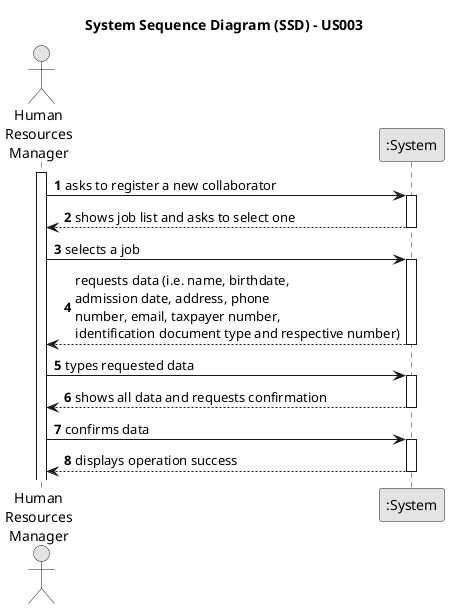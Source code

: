 @startuml
skinparam monochrome true
skinparam packageStyle rectangle
skinparam shadowing false

title System Sequence Diagram (SSD) - US003

autonumber

actor "Human\nResources\nManager" as HRM
participant ":System" as System

activate HRM

    HRM -> System : asks to register a new collaborator
    activate System

        System --> HRM : shows job list and asks to select one
    deactivate System

    HRM -> System : selects a job
    activate System

        System --> HRM : requests data (i.e. name, birthdate,\nadmission date, address, phone\nnumber, email, taxpayer number,\nidentification document type and respective number)
    deactivate System

    HRM -> System : types requested data
    activate System

        System --> HRM : shows all data and requests confirmation
    deactivate System

    HRM -> System : confirms data
    activate System

        System --> HRM : displays operation success
    deactivate System

@enduml